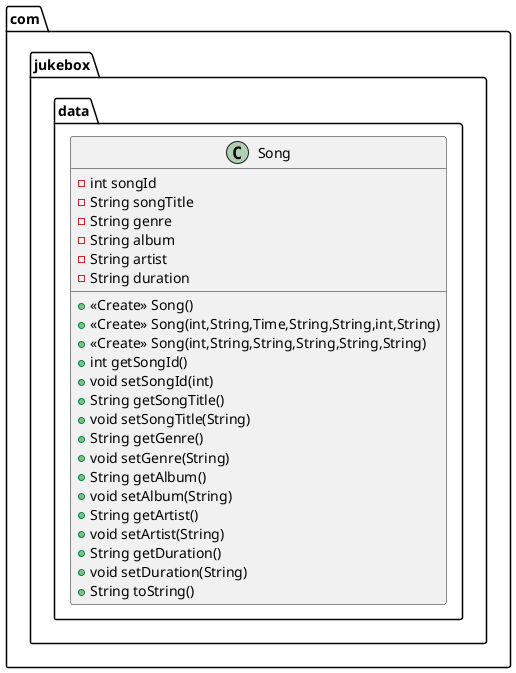 @startuml
class com.jukebox.data.Song {
- int songId
- String songTitle
- String genre
- String album
- String artist
- String duration
+ <<Create>> Song()
+ <<Create>> Song(int,String,Time,String,String,int,String)
+ <<Create>> Song(int,String,String,String,String,String)
+ int getSongId()
+ void setSongId(int)
+ String getSongTitle()
+ void setSongTitle(String)
+ String getGenre()
+ void setGenre(String)
+ String getAlbum()
+ void setAlbum(String)
+ String getArtist()
+ void setArtist(String)
+ String getDuration()
+ void setDuration(String)
+ String toString()
}
@enduml